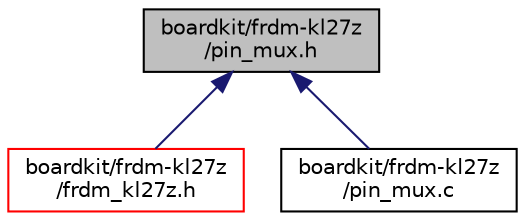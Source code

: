 digraph "boardkit/frdm-kl27z/pin_mux.h"
{
  edge [fontname="Helvetica",fontsize="10",labelfontname="Helvetica",labelfontsize="10"];
  node [fontname="Helvetica",fontsize="10",shape=record];
  Node1 [label="boardkit/frdm-kl27z\l/pin_mux.h",height=0.2,width=0.4,color="black", fillcolor="grey75", style="filled", fontcolor="black"];
  Node1 -> Node2 [dir="back",color="midnightblue",fontsize="10",style="solid",fontname="Helvetica"];
  Node2 [label="boardkit/frdm-kl27z\l/frdm_kl27z.h",height=0.2,width=0.4,color="red", fillcolor="white", style="filled",URL="$frdm__kl27z_8h.html",tooltip="The frdm_kl27z.h file defines GPIO pins for FRDM-KL27Z board. "];
  Node1 -> Node7 [dir="back",color="midnightblue",fontsize="10",style="solid",fontname="Helvetica"];
  Node7 [label="boardkit/frdm-kl27z\l/pin_mux.c",height=0.2,width=0.4,color="black", fillcolor="white", style="filled",URL="$frdm-kl27z_2pin__mux_8c.html"];
}
